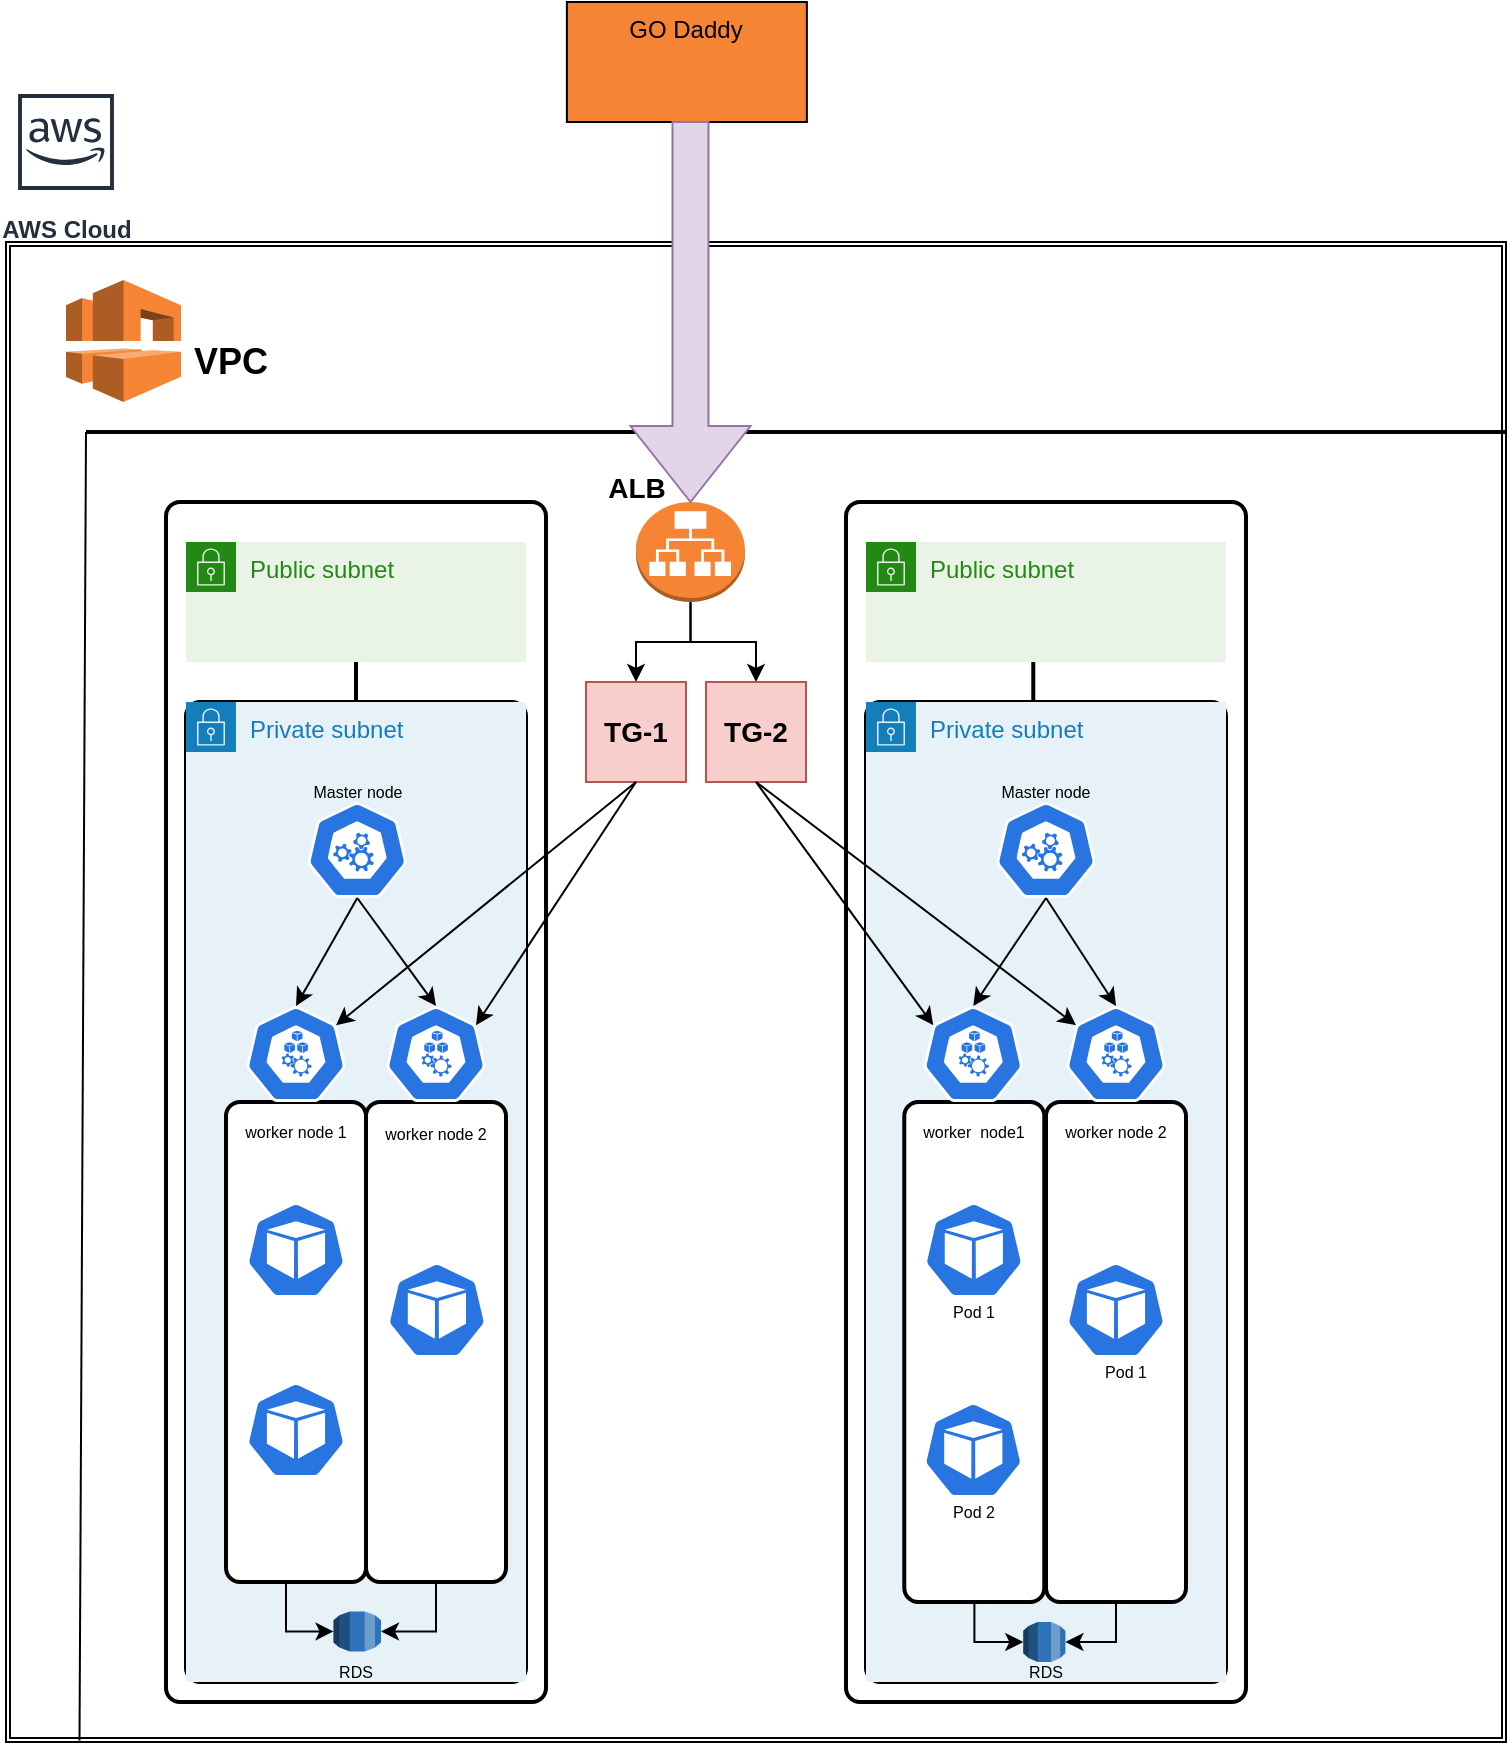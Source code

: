 <mxfile version="20.1.1" type="device"><diagram id="Qkcwjb-oL0UHNRYqLR_r" name="Page-1"><mxGraphModel dx="1384" dy="1872" grid="1" gridSize="10" guides="1" tooltips="1" connect="1" arrows="1" fold="1" page="1" pageScale="1" pageWidth="850" pageHeight="1100" math="0" shadow="0"><root><mxCell id="0"/><mxCell id="1" parent="0"/><mxCell id="yNTYmv3YlVEkaHYyqRDa-1" value="" style="shape=ext;double=1;whiteSpace=wrap;html=1;aspect=fixed;" parent="1" vertex="1"><mxGeometry x="110" y="-30" width="750" height="750" as="geometry"/></mxCell><mxCell id="yNTYmv3YlVEkaHYyqRDa-2" value="" style="rounded=1;whiteSpace=wrap;html=1;absoluteArcSize=1;arcSize=14;strokeWidth=2;" parent="1" vertex="1"><mxGeometry x="190" y="100" width="190" height="600" as="geometry"/></mxCell><mxCell id="yNTYmv3YlVEkaHYyqRDa-3" value="" style="rounded=1;whiteSpace=wrap;html=1;absoluteArcSize=1;arcSize=14;strokeWidth=2;" parent="1" vertex="1"><mxGeometry x="530" y="100" width="200" height="600" as="geometry"/></mxCell><mxCell id="yNTYmv3YlVEkaHYyqRDa-4" value="" style="line;strokeWidth=2;html=1;" parent="1" vertex="1"><mxGeometry x="150" y="60" width="710" height="10" as="geometry"/></mxCell><mxCell id="Y6S-7IAFvrxUYvxHEvJ7-35" style="edgeStyle=orthogonalEdgeStyle;rounded=0;orthogonalLoop=1;jettySize=auto;html=1;entryX=0.5;entryY=0;entryDx=0;entryDy=0;fontSize=8;" edge="1" parent="1" source="yNTYmv3YlVEkaHYyqRDa-16" target="yNTYmv3YlVEkaHYyqRDa-65"><mxGeometry relative="1" as="geometry"/></mxCell><mxCell id="Y6S-7IAFvrxUYvxHEvJ7-36" style="edgeStyle=orthogonalEdgeStyle;rounded=0;orthogonalLoop=1;jettySize=auto;html=1;entryX=0.5;entryY=0;entryDx=0;entryDy=0;fontSize=8;" edge="1" parent="1" source="yNTYmv3YlVEkaHYyqRDa-16" target="yNTYmv3YlVEkaHYyqRDa-66"><mxGeometry relative="1" as="geometry"/></mxCell><mxCell id="yNTYmv3YlVEkaHYyqRDa-16" value="" style="outlineConnect=0;dashed=0;verticalLabelPosition=bottom;verticalAlign=top;align=center;html=1;shape=mxgraph.aws3.application_load_balancer;fillColor=#F58534;gradientColor=none;" parent="1" vertex="1"><mxGeometry x="425" y="100" width="54.5" height="50" as="geometry"/></mxCell><mxCell id="yNTYmv3YlVEkaHYyqRDa-20" value="&lt;font style=&quot;font-size: 14px;&quot;&gt;ALB&lt;/font&gt;" style="text;strokeColor=none;fillColor=none;html=1;fontSize=24;fontStyle=1;verticalAlign=middle;align=center;" parent="1" vertex="1"><mxGeometry x="385" y="80" width="79.12" height="20" as="geometry"/></mxCell><mxCell id="yNTYmv3YlVEkaHYyqRDa-21" value="GO Daddy" style="whiteSpace=wrap;html=1;verticalAlign=top;fillColor=#F58534;dashed=0;gradientColor=none;" parent="1" vertex="1"><mxGeometry x="390.44" y="-150" width="120" height="60" as="geometry"/></mxCell><mxCell id="yNTYmv3YlVEkaHYyqRDa-23" value="" style="rounded=1;whiteSpace=wrap;html=1;absoluteArcSize=1;arcSize=14;strokeWidth=2;fontSize=14;" parent="1" vertex="1"><mxGeometry x="200" y="200" width="170" height="490" as="geometry"/></mxCell><mxCell id="yNTYmv3YlVEkaHYyqRDa-25" value="" style="rounded=1;whiteSpace=wrap;html=1;absoluteArcSize=1;arcSize=14;strokeWidth=2;fontSize=14;" parent="1" vertex="1"><mxGeometry x="540" y="200" width="180" height="490" as="geometry"/></mxCell><mxCell id="yNTYmv3YlVEkaHYyqRDa-26" value="Private subnet" style="points=[[0,0],[0.25,0],[0.5,0],[0.75,0],[1,0],[1,0.25],[1,0.5],[1,0.75],[1,1],[0.75,1],[0.5,1],[0.25,1],[0,1],[0,0.75],[0,0.5],[0,0.25]];outlineConnect=0;gradientColor=none;html=1;whiteSpace=wrap;fontSize=12;fontStyle=0;container=1;pointerEvents=0;collapsible=0;recursiveResize=0;shape=mxgraph.aws4.group;grIcon=mxgraph.aws4.group_security_group;grStroke=0;strokeColor=#147EBA;fillColor=#E6F2F8;verticalAlign=top;align=left;spacingLeft=30;fontColor=#147EBA;dashed=0;" parent="1" vertex="1"><mxGeometry x="200" y="200" width="170" height="490" as="geometry"/></mxCell><mxCell id="yNTYmv3YlVEkaHYyqRDa-69" value="" style="outlineConnect=0;dashed=0;verticalLabelPosition=bottom;verticalAlign=top;align=center;html=1;shape=mxgraph.aws3.rds;fillColor=#2E73B8;gradientColor=none;fontSize=14;" parent="yNTYmv3YlVEkaHYyqRDa-26" vertex="1"><mxGeometry x="73.75" y="454.69" width="23.75" height="20" as="geometry"/></mxCell><mxCell id="rr24t1E9Od_CcB14o9fG-2" value="" style="sketch=0;html=1;dashed=0;whitespace=wrap;fillColor=#2875E2;strokeColor=#ffffff;points=[[0.005,0.63,0],[0.1,0.2,0],[0.9,0.2,0],[0.5,0,0],[0.995,0.63,0],[0.72,0.99,0],[0.5,1,0],[0.28,0.99,0]];shape=mxgraph.kubernetes.icon;prIcon=master" parent="yNTYmv3YlVEkaHYyqRDa-26" vertex="1"><mxGeometry x="60.63" y="50" width="50" height="48" as="geometry"/></mxCell><mxCell id="Y6S-7IAFvrxUYvxHEvJ7-41" value="Master node" style="text;html=1;strokeColor=none;fillColor=none;align=center;verticalAlign=middle;whiteSpace=wrap;rounded=0;fontSize=8;" vertex="1" parent="yNTYmv3YlVEkaHYyqRDa-26"><mxGeometry x="55.63" y="30" width="60" height="30" as="geometry"/></mxCell><mxCell id="yNTYmv3YlVEkaHYyqRDa-27" value="Private subnet" style="points=[[0,0],[0.25,0],[0.5,0],[0.75,0],[1,0],[1,0.25],[1,0.5],[1,0.75],[1,1],[0.75,1],[0.5,1],[0.25,1],[0,1],[0,0.75],[0,0.5],[0,0.25]];outlineConnect=0;gradientColor=none;html=1;whiteSpace=wrap;fontSize=12;fontStyle=0;container=1;pointerEvents=0;collapsible=0;recursiveResize=0;shape=mxgraph.aws4.group;grIcon=mxgraph.aws4.group_security_group;grStroke=0;strokeColor=#147EBA;fillColor=#E6F2F8;verticalAlign=top;align=left;spacingLeft=30;fontColor=#147EBA;dashed=0;" parent="1" vertex="1"><mxGeometry x="540" y="200" width="180" height="490" as="geometry"/></mxCell><mxCell id="yNTYmv3YlVEkaHYyqRDa-70" value="" style="outlineConnect=0;dashed=0;verticalLabelPosition=bottom;verticalAlign=top;align=center;html=1;shape=mxgraph.aws3.rds;fillColor=#2E73B8;gradientColor=none;fontSize=14;" parent="yNTYmv3YlVEkaHYyqRDa-27" vertex="1"><mxGeometry x="78.64" y="460" width="21.08" height="20" as="geometry"/></mxCell><mxCell id="rr24t1E9Od_CcB14o9fG-3" value="" style="sketch=0;html=1;dashed=0;whitespace=wrap;fillColor=#2875E2;strokeColor=#ffffff;points=[[0.005,0.63,0],[0.1,0.2,0],[0.9,0.2,0],[0.5,0,0],[0.995,0.63,0],[0.72,0.99,0],[0.5,1,0],[0.28,0.99,0]];shape=mxgraph.kubernetes.icon;prIcon=master" parent="yNTYmv3YlVEkaHYyqRDa-27" vertex="1"><mxGeometry x="65.0" y="50" width="50" height="48" as="geometry"/></mxCell><mxCell id="Y6S-7IAFvrxUYvxHEvJ7-17" style="edgeStyle=orthogonalEdgeStyle;rounded=0;orthogonalLoop=1;jettySize=auto;html=1;entryX=0;entryY=0.5;entryDx=0;entryDy=0;entryPerimeter=0;" edge="1" parent="yNTYmv3YlVEkaHYyqRDa-27" source="yNTYmv3YlVEkaHYyqRDa-40" target="yNTYmv3YlVEkaHYyqRDa-70"><mxGeometry relative="1" as="geometry"/></mxCell><mxCell id="yNTYmv3YlVEkaHYyqRDa-40" value="" style="rounded=1;whiteSpace=wrap;html=1;absoluteArcSize=1;arcSize=14;strokeWidth=2;fontSize=14;" parent="yNTYmv3YlVEkaHYyqRDa-27" vertex="1"><mxGeometry x="19.15" y="200" width="70" height="250" as="geometry"/></mxCell><mxCell id="rr24t1E9Od_CcB14o9fG-8" value="" style="sketch=0;html=1;dashed=0;whitespace=wrap;fillColor=#2875E2;strokeColor=#ffffff;points=[[0.005,0.63,0],[0.1,0.2,0],[0.9,0.2,0],[0.5,0,0],[0.995,0.63,0],[0.72,0.99,0],[0.5,1,0],[0.28,0.99,0]];shape=mxgraph.kubernetes.icon;prIcon=pod" parent="yNTYmv3YlVEkaHYyqRDa-27" vertex="1"><mxGeometry x="28.92" y="250" width="50" height="48" as="geometry"/></mxCell><mxCell id="rr24t1E9Od_CcB14o9fG-9" value="" style="sketch=0;html=1;dashed=0;whitespace=wrap;fillColor=#2875E2;strokeColor=#ffffff;points=[[0.005,0.63,0],[0.1,0.2,0],[0.9,0.2,0],[0.5,0,0],[0.995,0.63,0],[0.72,0.99,0],[0.5,1,0],[0.28,0.99,0]];shape=mxgraph.kubernetes.icon;prIcon=pod" parent="yNTYmv3YlVEkaHYyqRDa-27" vertex="1"><mxGeometry x="28.64" y="350" width="50" height="48" as="geometry"/></mxCell><mxCell id="Y6S-7IAFvrxUYvxHEvJ7-30" value="worker&amp;nbsp; node1" style="text;html=1;strokeColor=none;fillColor=none;align=center;verticalAlign=middle;whiteSpace=wrap;rounded=0;fontSize=8;" vertex="1" parent="yNTYmv3YlVEkaHYyqRDa-27"><mxGeometry x="24" y="200" width="60" height="30" as="geometry"/></mxCell><mxCell id="Y6S-7IAFvrxUYvxHEvJ7-32" value="Pod 1" style="text;html=1;strokeColor=none;fillColor=none;align=center;verticalAlign=middle;whiteSpace=wrap;rounded=0;fontSize=8;" vertex="1" parent="yNTYmv3YlVEkaHYyqRDa-27"><mxGeometry x="23.64" y="290" width="60" height="30" as="geometry"/></mxCell><mxCell id="Y6S-7IAFvrxUYvxHEvJ7-34" value="Pod 2" style="text;html=1;strokeColor=none;fillColor=none;align=center;verticalAlign=middle;whiteSpace=wrap;rounded=0;fontSize=8;" vertex="1" parent="yNTYmv3YlVEkaHYyqRDa-27"><mxGeometry x="23.64" y="390" width="60" height="30" as="geometry"/></mxCell><mxCell id="yNTYmv3YlVEkaHYyqRDa-34" value="Public subnet" style="points=[[0,0],[0.25,0],[0.5,0],[0.75,0],[1,0],[1,0.25],[1,0.5],[1,0.75],[1,1],[0.75,1],[0.5,1],[0.25,1],[0,1],[0,0.75],[0,0.5],[0,0.25]];outlineConnect=0;gradientColor=none;html=1;whiteSpace=wrap;fontSize=12;fontStyle=0;container=1;pointerEvents=0;collapsible=0;recursiveResize=0;shape=mxgraph.aws4.group;grIcon=mxgraph.aws4.group_security_group;grStroke=0;strokeColor=#248814;fillColor=#E9F3E6;verticalAlign=top;align=left;spacingLeft=30;fontColor=#248814;dashed=0;" parent="1" vertex="1"><mxGeometry x="200" y="120" width="170" height="60" as="geometry"/></mxCell><mxCell id="yNTYmv3YlVEkaHYyqRDa-37" value="Public subnet" style="points=[[0,0],[0.25,0],[0.5,0],[0.75,0],[1,0],[1,0.25],[1,0.5],[1,0.75],[1,1],[0.75,1],[0.5,1],[0.25,1],[0,1],[0,0.75],[0,0.5],[0,0.25]];outlineConnect=0;gradientColor=none;html=1;whiteSpace=wrap;fontSize=12;fontStyle=0;container=1;pointerEvents=0;collapsible=0;recursiveResize=0;shape=mxgraph.aws4.group;grIcon=mxgraph.aws4.group_security_group;grStroke=0;strokeColor=#248814;fillColor=#E9F3E6;verticalAlign=top;align=left;spacingLeft=30;fontColor=#248814;dashed=0;" parent="1" vertex="1"><mxGeometry x="540" y="120" width="180" height="60" as="geometry"/></mxCell><mxCell id="Y6S-7IAFvrxUYvxHEvJ7-15" style="edgeStyle=orthogonalEdgeStyle;rounded=0;orthogonalLoop=1;jettySize=auto;html=1;exitX=0.5;exitY=1;exitDx=0;exitDy=0;entryX=0;entryY=0.5;entryDx=0;entryDy=0;entryPerimeter=0;" edge="1" parent="1" source="yNTYmv3YlVEkaHYyqRDa-38" target="yNTYmv3YlVEkaHYyqRDa-69"><mxGeometry relative="1" as="geometry"><Array as="points"><mxPoint x="250" y="640"/><mxPoint x="250" y="665"/></Array></mxGeometry></mxCell><mxCell id="yNTYmv3YlVEkaHYyqRDa-38" value="" style="rounded=1;whiteSpace=wrap;html=1;absoluteArcSize=1;arcSize=14;strokeWidth=2;fontSize=14;" parent="1" vertex="1"><mxGeometry x="220" y="400" width="70" height="240" as="geometry"/></mxCell><mxCell id="Y6S-7IAFvrxUYvxHEvJ7-14" style="edgeStyle=orthogonalEdgeStyle;rounded=0;orthogonalLoop=1;jettySize=auto;html=1;exitX=0.5;exitY=1;exitDx=0;exitDy=0;entryX=1;entryY=0.5;entryDx=0;entryDy=0;entryPerimeter=0;" edge="1" parent="1" source="yNTYmv3YlVEkaHYyqRDa-39" target="yNTYmv3YlVEkaHYyqRDa-69"><mxGeometry relative="1" as="geometry"><mxPoint x="300" y="665" as="targetPoint"/><Array as="points"><mxPoint x="325" y="665"/></Array></mxGeometry></mxCell><mxCell id="yNTYmv3YlVEkaHYyqRDa-39" value="" style="rounded=1;whiteSpace=wrap;html=1;absoluteArcSize=1;arcSize=14;strokeWidth=2;fontSize=14;" parent="1" vertex="1"><mxGeometry x="290" y="400" width="70" height="240" as="geometry"/></mxCell><mxCell id="Y6S-7IAFvrxUYvxHEvJ7-16" style="edgeStyle=orthogonalEdgeStyle;rounded=0;orthogonalLoop=1;jettySize=auto;html=1;exitX=0.5;exitY=1;exitDx=0;exitDy=0;entryX=1;entryY=0.5;entryDx=0;entryDy=0;entryPerimeter=0;" edge="1" parent="1" source="yNTYmv3YlVEkaHYyqRDa-41" target="yNTYmv3YlVEkaHYyqRDa-70"><mxGeometry relative="1" as="geometry"><Array as="points"><mxPoint x="665" y="670"/></Array></mxGeometry></mxCell><mxCell id="yNTYmv3YlVEkaHYyqRDa-41" value="" style="rounded=1;whiteSpace=wrap;html=1;absoluteArcSize=1;arcSize=14;strokeWidth=2;fontSize=14;" parent="1" vertex="1"><mxGeometry x="630" y="400" width="70" height="250" as="geometry"/></mxCell><mxCell id="yNTYmv3YlVEkaHYyqRDa-65" value="&lt;b&gt;TG-1&lt;/b&gt;" style="whiteSpace=wrap;html=1;aspect=fixed;fontSize=14;fillColor=#f8cecc;strokeColor=#b85450;" parent="1" vertex="1"><mxGeometry x="400" y="190" width="50" height="50" as="geometry"/></mxCell><mxCell id="yNTYmv3YlVEkaHYyqRDa-66" value="&lt;b&gt;TG-2&lt;/b&gt;" style="whiteSpace=wrap;html=1;aspect=fixed;fontSize=14;fillColor=#f8cecc;strokeColor=#b85450;" parent="1" vertex="1"><mxGeometry x="460" y="190" width="50" height="50" as="geometry"/></mxCell><mxCell id="yNTYmv3YlVEkaHYyqRDa-110" value="" style="shape=singleArrow;direction=south;whiteSpace=wrap;html=1;labelBackgroundColor=default;fontSize=14;fillColor=#e1d5e7;strokeColor=#9673a6;" parent="1" vertex="1"><mxGeometry x="422.25" y="-90" width="60" height="190" as="geometry"/></mxCell><mxCell id="rr24t1E9Od_CcB14o9fG-5" value="" style="sketch=0;html=1;dashed=0;whitespace=wrap;fillColor=#2875E2;strokeColor=#ffffff;points=[[0.005,0.63,0],[0.1,0.2,0],[0.9,0.2,0],[0.5,0,0],[0.995,0.63,0],[0.72,0.99,0],[0.5,1,0],[0.28,0.99,0]];shape=mxgraph.kubernetes.icon;prIcon=pod" parent="1" vertex="1"><mxGeometry x="230" y="450" width="50" height="48" as="geometry"/></mxCell><mxCell id="rr24t1E9Od_CcB14o9fG-6" value="" style="sketch=0;html=1;dashed=0;whitespace=wrap;fillColor=#2875E2;strokeColor=#ffffff;points=[[0.005,0.63,0],[0.1,0.2,0],[0.9,0.2,0],[0.5,0,0],[0.995,0.63,0],[0.72,0.99,0],[0.5,1,0],[0.28,0.99,0]];shape=mxgraph.kubernetes.icon;prIcon=pod" parent="1" vertex="1"><mxGeometry x="230" y="540" width="50" height="48" as="geometry"/></mxCell><mxCell id="rr24t1E9Od_CcB14o9fG-7" value="" style="sketch=0;html=1;dashed=0;whitespace=wrap;fillColor=#2875E2;strokeColor=#ffffff;points=[[0.005,0.63,0],[0.1,0.2,0],[0.9,0.2,0],[0.5,0,0],[0.995,0.63,0],[0.72,0.99,0],[0.5,1,0],[0.28,0.99,0]];shape=mxgraph.kubernetes.icon;prIcon=pod" parent="1" vertex="1"><mxGeometry x="300.44" y="480" width="50" height="48" as="geometry"/></mxCell><mxCell id="rr24t1E9Od_CcB14o9fG-10" value="" style="sketch=0;html=1;dashed=0;whitespace=wrap;fillColor=#2875E2;strokeColor=#ffffff;points=[[0.005,0.63,0],[0.1,0.2,0],[0.9,0.2,0],[0.5,0,0],[0.995,0.63,0],[0.72,0.99,0],[0.5,1,0],[0.28,0.99,0]];shape=mxgraph.kubernetes.icon;prIcon=pod" parent="1" vertex="1"><mxGeometry x="640" y="480" width="50" height="48" as="geometry"/></mxCell><mxCell id="rr24t1E9Od_CcB14o9fG-11" value="" style="outlineConnect=0;dashed=0;verticalLabelPosition=bottom;verticalAlign=top;align=center;html=1;shape=mxgraph.aws3.vpc;fillColor=#F58534;gradientColor=none;" parent="1" vertex="1"><mxGeometry x="140" y="-11" width="57.5" height="61" as="geometry"/></mxCell><mxCell id="rr24t1E9Od_CcB14o9fG-12" value="&lt;b&gt;AWS Cloud&lt;/b&gt;" style="sketch=0;outlineConnect=0;fontColor=#232F3E;gradientColor=none;strokeColor=#232F3E;fillColor=#ffffff;dashed=0;verticalLabelPosition=bottom;verticalAlign=top;align=center;html=1;fontSize=12;fontStyle=0;aspect=fixed;shape=mxgraph.aws4.resourceIcon;resIcon=mxgraph.aws4.aws_cloud;" parent="1" vertex="1"><mxGeometry x="110" y="-110" width="60" height="60" as="geometry"/></mxCell><mxCell id="yNTYmv3YlVEkaHYyqRDa-82" value="" style="line;strokeWidth=2;direction=south;html=1;fontSize=14;" parent="1" vertex="1"><mxGeometry x="280" y="180" width="10" height="20" as="geometry"/></mxCell><mxCell id="yNTYmv3YlVEkaHYyqRDa-83" value="" style="line;strokeWidth=2;direction=south;html=1;fontSize=14;" parent="1" vertex="1"><mxGeometry x="618.64" y="180" width="10" height="20" as="geometry"/></mxCell><mxCell id="Y6S-7IAFvrxUYvxHEvJ7-3" value="" style="endArrow=classic;html=1;rounded=0;entryX=0.9;entryY=0.2;entryDx=0;entryDy=0;entryPerimeter=0;exitX=0.5;exitY=1;exitDx=0;exitDy=0;" edge="1" parent="1" source="yNTYmv3YlVEkaHYyqRDa-65" target="Y6S-7IAFvrxUYvxHEvJ7-10"><mxGeometry width="50" height="50" relative="1" as="geometry"><mxPoint x="460" y="260" as="sourcePoint"/><mxPoint x="255" y="370" as="targetPoint"/></mxGeometry></mxCell><mxCell id="Y6S-7IAFvrxUYvxHEvJ7-4" value="" style="endArrow=classic;html=1;rounded=0;entryX=0.9;entryY=0.2;entryDx=0;entryDy=0;entryPerimeter=0;exitX=0.5;exitY=1;exitDx=0;exitDy=0;" edge="1" parent="1" source="yNTYmv3YlVEkaHYyqRDa-65" target="Y6S-7IAFvrxUYvxHEvJ7-9"><mxGeometry width="50" height="50" relative="1" as="geometry"><mxPoint x="460" y="260" as="sourcePoint"/><mxPoint x="325.44" y="370" as="targetPoint"/></mxGeometry></mxCell><mxCell id="Y6S-7IAFvrxUYvxHEvJ7-5" value="" style="endArrow=classic;html=1;rounded=0;exitX=0.5;exitY=1;exitDx=0;exitDy=0;entryX=0.1;entryY=0.2;entryDx=0;entryDy=0;entryPerimeter=0;" edge="1" parent="1" source="yNTYmv3YlVEkaHYyqRDa-66" target="Y6S-7IAFvrxUYvxHEvJ7-8"><mxGeometry width="50" height="50" relative="1" as="geometry"><mxPoint x="460" y="260" as="sourcePoint"/><mxPoint x="595" y="370" as="targetPoint"/></mxGeometry></mxCell><mxCell id="Y6S-7IAFvrxUYvxHEvJ7-6" value="" style="endArrow=classic;html=1;rounded=0;entryX=0.1;entryY=0.2;entryDx=0;entryDy=0;entryPerimeter=0;exitX=0.5;exitY=1;exitDx=0;exitDy=0;" edge="1" parent="1" source="yNTYmv3YlVEkaHYyqRDa-66" target="Y6S-7IAFvrxUYvxHEvJ7-7"><mxGeometry width="50" height="50" relative="1" as="geometry"><mxPoint x="480" y="240" as="sourcePoint"/><mxPoint x="665" y="370" as="targetPoint"/></mxGeometry></mxCell><mxCell id="Y6S-7IAFvrxUYvxHEvJ7-7" value="" style="sketch=0;html=1;dashed=0;whitespace=wrap;fillColor=#2875E2;strokeColor=#ffffff;points=[[0.005,0.63,0],[0.1,0.2,0],[0.9,0.2,0],[0.5,0,0],[0.995,0.63,0],[0.72,0.99,0],[0.5,1,0],[0.28,0.99,0]];shape=mxgraph.kubernetes.icon;prIcon=node" vertex="1" parent="1"><mxGeometry x="640" y="352" width="50" height="48" as="geometry"/></mxCell><mxCell id="Y6S-7IAFvrxUYvxHEvJ7-8" value="" style="sketch=0;html=1;dashed=0;whitespace=wrap;fillColor=#2875E2;strokeColor=#ffffff;points=[[0.005,0.63,0],[0.1,0.2,0],[0.9,0.2,0],[0.5,0,0],[0.995,0.63,0],[0.72,0.99,0],[0.5,1,0],[0.28,0.99,0]];shape=mxgraph.kubernetes.icon;prIcon=node" vertex="1" parent="1"><mxGeometry x="568.64" y="352" width="50" height="48" as="geometry"/></mxCell><mxCell id="Y6S-7IAFvrxUYvxHEvJ7-9" value="" style="sketch=0;html=1;dashed=0;whitespace=wrap;fillColor=#2875E2;strokeColor=#ffffff;points=[[0.005,0.63,0],[0.1,0.2,0],[0.9,0.2,0],[0.5,0,0],[0.995,0.63,0],[0.72,0.99,0],[0.5,1,0],[0.28,0.99,0]];shape=mxgraph.kubernetes.icon;prIcon=node" vertex="1" parent="1"><mxGeometry x="300" y="352" width="50" height="48" as="geometry"/></mxCell><mxCell id="Y6S-7IAFvrxUYvxHEvJ7-10" value="" style="sketch=0;html=1;dashed=0;whitespace=wrap;fillColor=#2875E2;strokeColor=#ffffff;points=[[0.005,0.63,0],[0.1,0.2,0],[0.9,0.2,0],[0.5,0,0],[0.995,0.63,0],[0.72,0.99,0],[0.5,1,0],[0.28,0.99,0]];shape=mxgraph.kubernetes.icon;prIcon=node" vertex="1" parent="1"><mxGeometry x="230" y="352" width="50" height="48" as="geometry"/></mxCell><mxCell id="Y6S-7IAFvrxUYvxHEvJ7-18" value="&lt;font style=&quot;font-size: 8px;&quot;&gt;worker node 2&lt;/font&gt;" style="text;html=1;strokeColor=none;fillColor=none;align=center;verticalAlign=middle;whiteSpace=wrap;rounded=0;" vertex="1" parent="1"><mxGeometry x="295" y="400" width="60" height="30" as="geometry"/></mxCell><mxCell id="Y6S-7IAFvrxUYvxHEvJ7-23" value="worker node 1" style="text;html=1;strokeColor=none;fillColor=none;align=center;verticalAlign=middle;whiteSpace=wrap;rounded=0;fontSize=8;" vertex="1" parent="1"><mxGeometry x="225" y="400" width="60" height="30" as="geometry"/></mxCell><mxCell id="Y6S-7IAFvrxUYvxHEvJ7-24" value="" style="endArrow=classic;html=1;rounded=0;fontSize=8;exitX=0.5;exitY=1;exitDx=0;exitDy=0;exitPerimeter=0;entryX=0.5;entryY=0;entryDx=0;entryDy=0;entryPerimeter=0;" edge="1" parent="1" source="rr24t1E9Od_CcB14o9fG-2" target="Y6S-7IAFvrxUYvxHEvJ7-10"><mxGeometry width="50" height="50" relative="1" as="geometry"><mxPoint x="460" y="280" as="sourcePoint"/><mxPoint x="510" y="230" as="targetPoint"/></mxGeometry></mxCell><mxCell id="Y6S-7IAFvrxUYvxHEvJ7-25" value="" style="endArrow=classic;html=1;rounded=0;fontSize=8;exitX=0.5;exitY=1;exitDx=0;exitDy=0;exitPerimeter=0;entryX=0.5;entryY=0;entryDx=0;entryDy=0;entryPerimeter=0;" edge="1" parent="1" source="rr24t1E9Od_CcB14o9fG-2" target="Y6S-7IAFvrxUYvxHEvJ7-9"><mxGeometry width="50" height="50" relative="1" as="geometry"><mxPoint x="460" y="280" as="sourcePoint"/><mxPoint x="510" y="230" as="targetPoint"/></mxGeometry></mxCell><mxCell id="Y6S-7IAFvrxUYvxHEvJ7-27" value="" style="endArrow=classic;html=1;rounded=0;fontSize=8;entryX=0.5;entryY=0;entryDx=0;entryDy=0;entryPerimeter=0;exitX=0.5;exitY=1;exitDx=0;exitDy=0;exitPerimeter=0;" edge="1" parent="1" source="rr24t1E9Od_CcB14o9fG-3" target="Y6S-7IAFvrxUYvxHEvJ7-8"><mxGeometry width="50" height="50" relative="1" as="geometry"><mxPoint x="460" y="350" as="sourcePoint"/><mxPoint x="510" y="300" as="targetPoint"/></mxGeometry></mxCell><mxCell id="Y6S-7IAFvrxUYvxHEvJ7-28" value="" style="endArrow=classic;html=1;rounded=0;fontSize=8;exitX=0.5;exitY=1;exitDx=0;exitDy=0;exitPerimeter=0;entryX=0.5;entryY=0;entryDx=0;entryDy=0;entryPerimeter=0;" edge="1" parent="1" source="rr24t1E9Od_CcB14o9fG-3" target="Y6S-7IAFvrxUYvxHEvJ7-7"><mxGeometry width="50" height="50" relative="1" as="geometry"><mxPoint x="460" y="350" as="sourcePoint"/><mxPoint x="660" y="352" as="targetPoint"/></mxGeometry></mxCell><mxCell id="Y6S-7IAFvrxUYvxHEvJ7-31" value="worker node 2" style="text;html=1;strokeColor=none;fillColor=none;align=center;verticalAlign=middle;whiteSpace=wrap;rounded=0;fontSize=8;" vertex="1" parent="1"><mxGeometry x="635" y="400" width="60" height="30" as="geometry"/></mxCell><mxCell id="Y6S-7IAFvrxUYvxHEvJ7-33" value="Pod 1" style="text;html=1;strokeColor=none;fillColor=none;align=center;verticalAlign=middle;whiteSpace=wrap;rounded=0;fontSize=8;" vertex="1" parent="1"><mxGeometry x="640" y="520" width="60" height="30" as="geometry"/></mxCell><mxCell id="Y6S-7IAFvrxUYvxHEvJ7-38" value="RDS" style="text;html=1;strokeColor=none;fillColor=none;align=center;verticalAlign=middle;whiteSpace=wrap;rounded=0;fontSize=8;" vertex="1" parent="1"><mxGeometry x="600" y="670" width="60" height="30" as="geometry"/></mxCell><mxCell id="Y6S-7IAFvrxUYvxHEvJ7-39" value="RDS" style="text;html=1;strokeColor=none;fillColor=none;align=center;verticalAlign=middle;whiteSpace=wrap;rounded=0;fontSize=8;" vertex="1" parent="1"><mxGeometry x="255" y="680" width="60" height="10" as="geometry"/></mxCell><mxCell id="Y6S-7IAFvrxUYvxHEvJ7-40" value="Master node" style="text;html=1;strokeColor=none;fillColor=none;align=center;verticalAlign=middle;whiteSpace=wrap;rounded=0;fontSize=8;" vertex="1" parent="1"><mxGeometry x="600" y="230" width="60" height="30" as="geometry"/></mxCell><mxCell id="Y6S-7IAFvrxUYvxHEvJ7-45" value="" style="endArrow=none;html=1;rounded=0;fontSize=8;exitX=0.049;exitY=0.999;exitDx=0;exitDy=0;exitPerimeter=0;entryX=0;entryY=0.5;entryDx=0;entryDy=0;entryPerimeter=0;" edge="1" parent="1" source="yNTYmv3YlVEkaHYyqRDa-1" target="yNTYmv3YlVEkaHYyqRDa-4"><mxGeometry width="50" height="50" relative="1" as="geometry"><mxPoint x="90" y="115" as="sourcePoint"/><mxPoint x="147" y="70" as="targetPoint"/></mxGeometry></mxCell><mxCell id="Y6S-7IAFvrxUYvxHEvJ7-46" value="&lt;span style=&quot;font-size: 18px;&quot;&gt;&lt;b&gt;VPC&lt;/b&gt;&lt;/span&gt;" style="text;html=1;strokeColor=none;fillColor=none;align=center;verticalAlign=middle;whiteSpace=wrap;rounded=0;fontSize=8;" vertex="1" parent="1"><mxGeometry x="160" y="10" width="125" height="40" as="geometry"/></mxCell></root></mxGraphModel></diagram></mxfile>